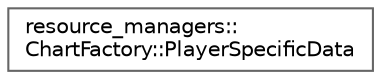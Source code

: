 digraph "Graphical Class Hierarchy"
{
 // LATEX_PDF_SIZE
  bgcolor="transparent";
  edge [fontname=Helvetica,fontsize=10,labelfontname=Helvetica,labelfontsize=10];
  node [fontname=Helvetica,fontsize=10,shape=box,height=0.2,width=0.4];
  rankdir="LR";
  Node0 [id="Node000000",label="resource_managers::\lChartFactory::PlayerSpecificData",height=0.2,width=0.4,color="grey40", fillcolor="white", style="filled",URL="$structresource__managers_1_1ChartFactory_1_1PlayerSpecificData.html",tooltip=" "];
}
